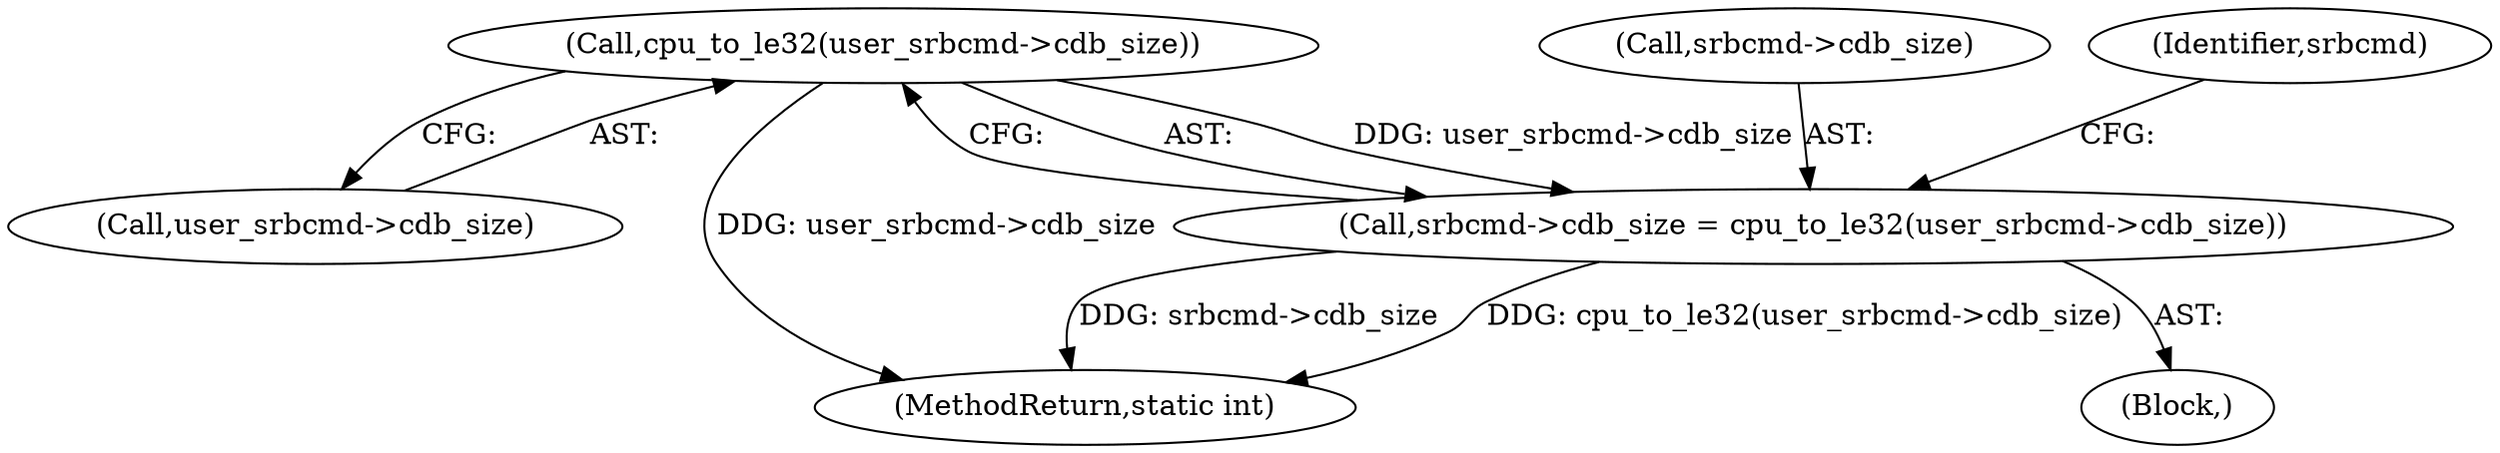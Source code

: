 digraph "0_linux_b4789b8e6be3151a955ade74872822f30e8cd914@pointer" {
"1000340" [label="(Call,cpu_to_le32(user_srbcmd->cdb_size))"];
"1000336" [label="(Call,srbcmd->cdb_size = cpu_to_le32(user_srbcmd->cdb_size))"];
"1000340" [label="(Call,cpu_to_le32(user_srbcmd->cdb_size))"];
"1000341" [label="(Call,user_srbcmd->cdb_size)"];
"1001485" [label="(MethodReturn,static int)"];
"1000118" [label="(Block,)"];
"1000336" [label="(Call,srbcmd->cdb_size = cpu_to_le32(user_srbcmd->cdb_size))"];
"1000337" [label="(Call,srbcmd->cdb_size)"];
"1000346" [label="(Identifier,srbcmd)"];
"1000340" -> "1000336"  [label="AST: "];
"1000340" -> "1000341"  [label="CFG: "];
"1000341" -> "1000340"  [label="AST: "];
"1000336" -> "1000340"  [label="CFG: "];
"1000340" -> "1001485"  [label="DDG: user_srbcmd->cdb_size"];
"1000340" -> "1000336"  [label="DDG: user_srbcmd->cdb_size"];
"1000336" -> "1000118"  [label="AST: "];
"1000337" -> "1000336"  [label="AST: "];
"1000346" -> "1000336"  [label="CFG: "];
"1000336" -> "1001485"  [label="DDG: cpu_to_le32(user_srbcmd->cdb_size)"];
"1000336" -> "1001485"  [label="DDG: srbcmd->cdb_size"];
}

